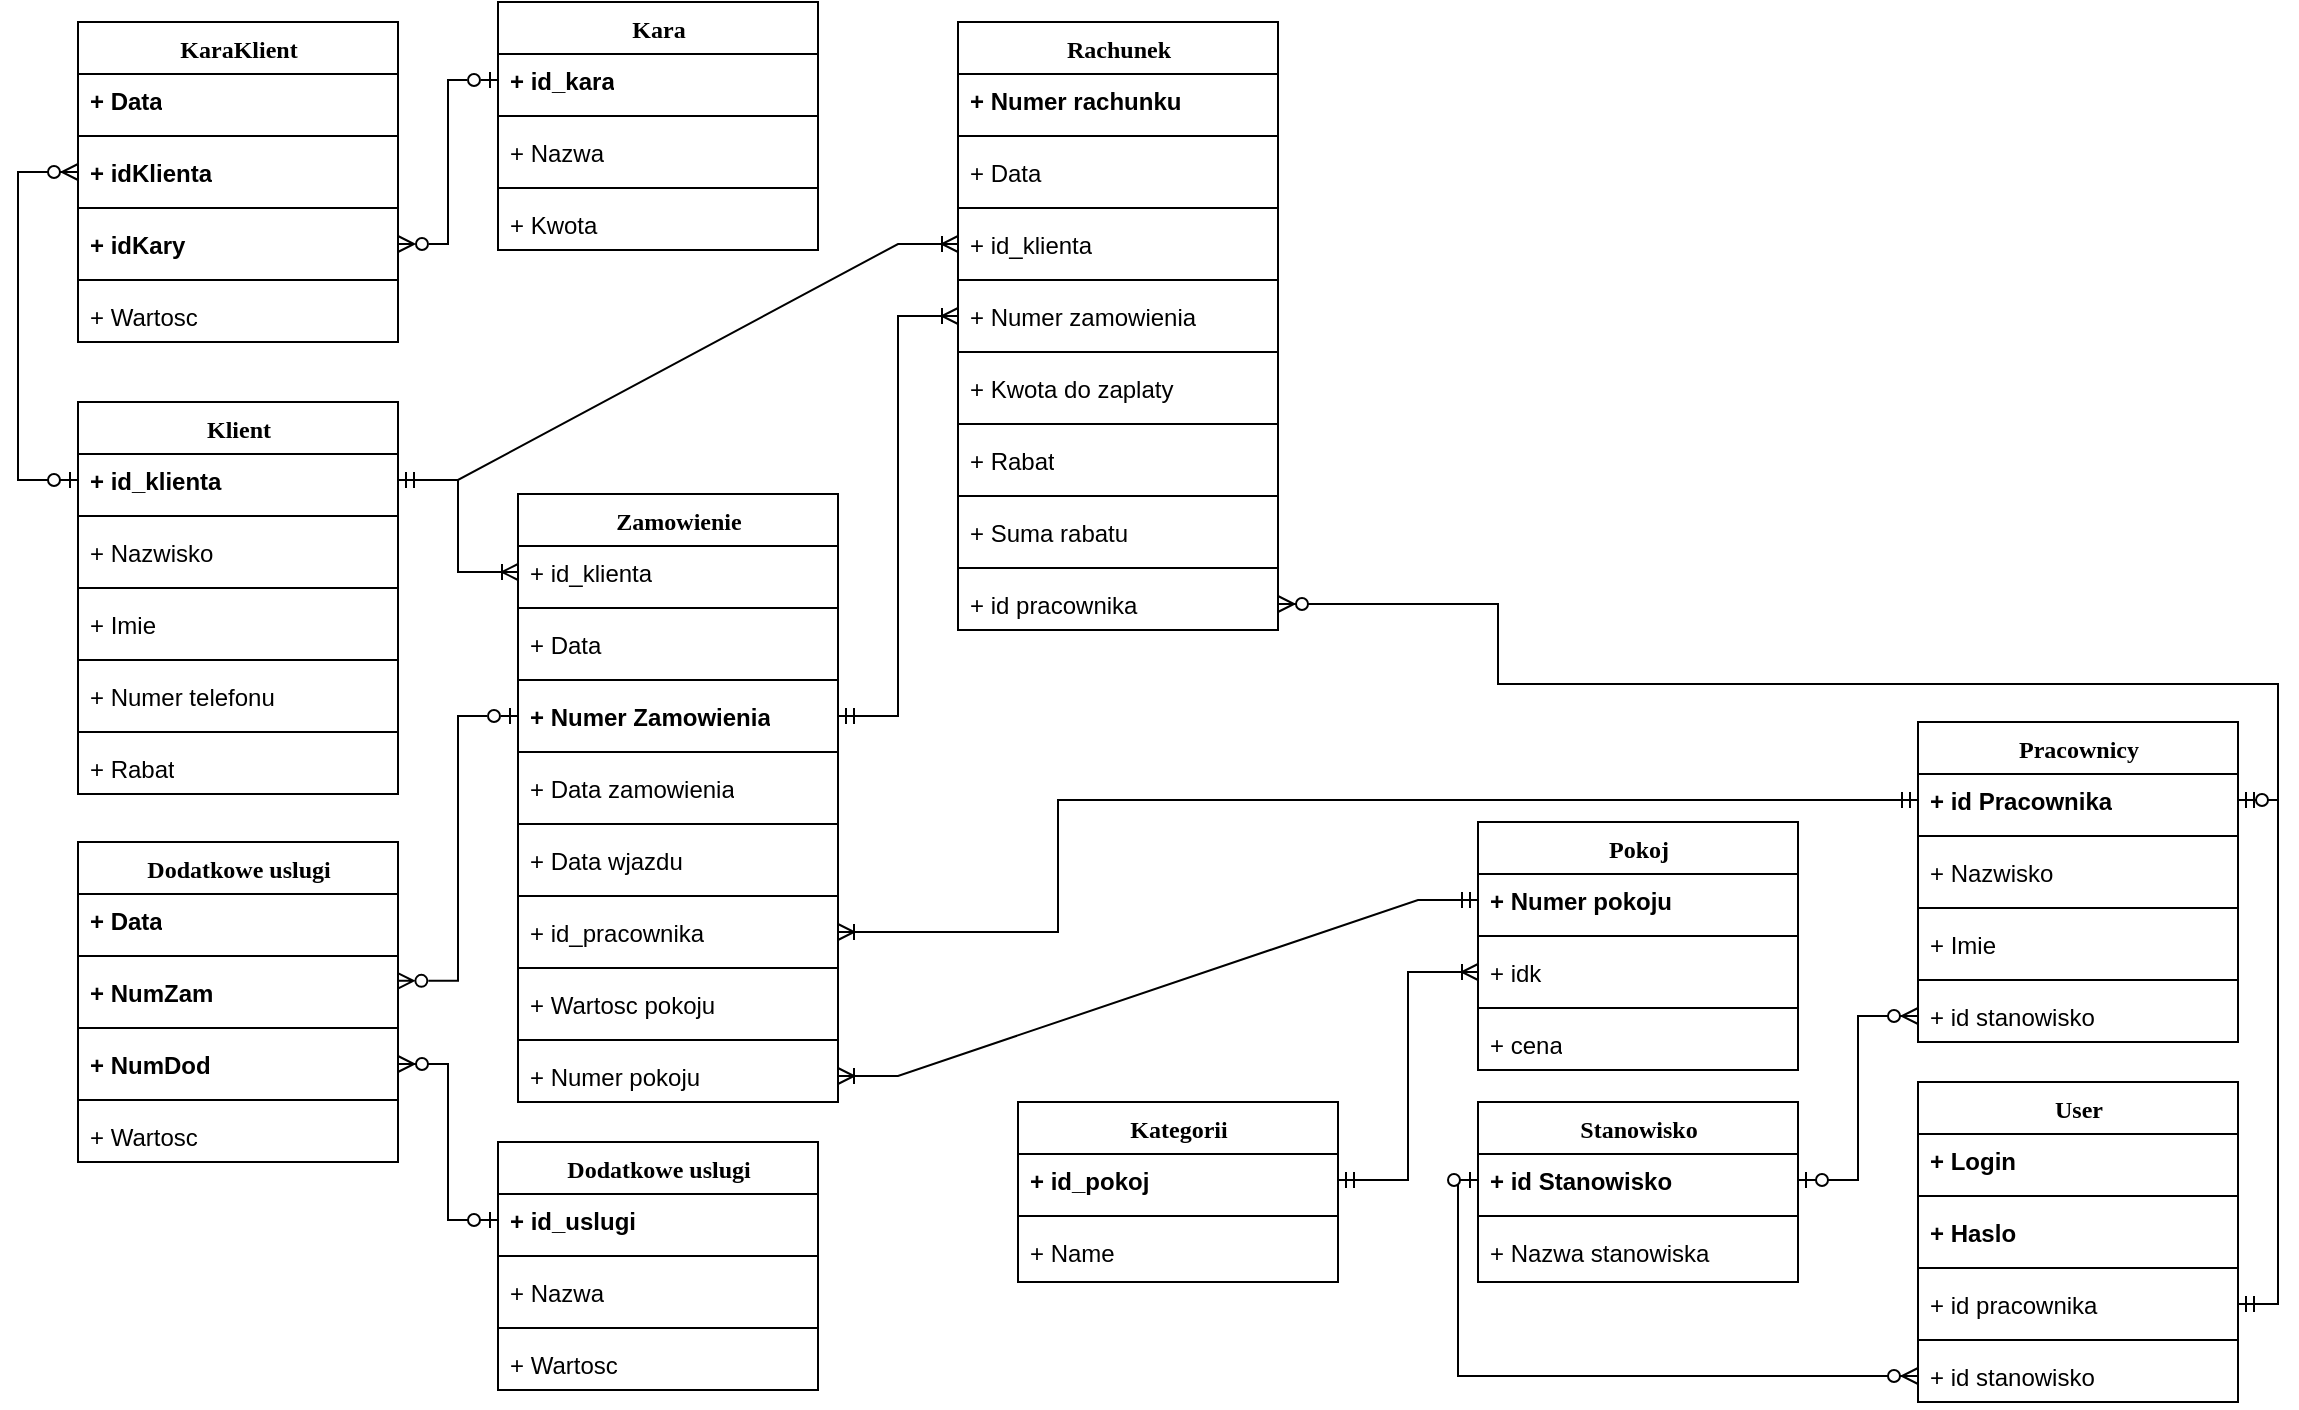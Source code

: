 <mxfile version="20.8.3" type="github">
  <diagram name="Page-1" id="9f46799a-70d6-7492-0946-bef42562c5a5">
    <mxGraphModel dx="2544" dy="796" grid="1" gridSize="10" guides="1" tooltips="1" connect="1" arrows="1" fold="1" page="1" pageScale="1" pageWidth="1100" pageHeight="850" background="none" math="0" shadow="0">
      <root>
        <mxCell id="0" />
        <mxCell id="1" parent="0" />
        <mxCell id="78961159f06e98e8-17" value="Kara" style="swimlane;html=1;fontStyle=1;align=center;verticalAlign=top;childLayout=stackLayout;horizontal=1;startSize=26;horizontalStack=0;resizeParent=1;resizeLast=0;collapsible=1;marginBottom=0;swimlaneFillColor=#ffffff;rounded=0;shadow=0;comic=0;labelBackgroundColor=none;strokeWidth=1;fillColor=none;fontFamily=Verdana;fontSize=12;strokeColor=#000000;" parent="1" vertex="1">
          <mxGeometry x="210" y="170" width="160" height="124" as="geometry" />
        </mxCell>
        <mxCell id="78961159f06e98e8-21" value="&lt;b&gt;+ id_kara&lt;/b&gt;" style="text;html=1;strokeColor=none;fillColor=none;align=left;verticalAlign=top;spacingLeft=4;spacingRight=4;whiteSpace=wrap;overflow=hidden;rotatable=0;points=[[0,0.5],[1,0.5]];portConstraint=eastwest;" parent="78961159f06e98e8-17" vertex="1">
          <mxGeometry y="26" width="160" height="26" as="geometry" />
        </mxCell>
        <mxCell id="Z81TpOneLBkhTf4A3xL6-75" value="" style="line;strokeWidth=1;rotatable=0;dashed=0;labelPosition=right;align=left;verticalAlign=middle;spacingTop=0;spacingLeft=6;points=[];portConstraint=eastwest;strokeColor=#000000;" vertex="1" parent="78961159f06e98e8-17">
          <mxGeometry y="52" width="160" height="10" as="geometry" />
        </mxCell>
        <mxCell id="78961159f06e98e8-23" value="+ Nazwa" style="text;html=1;strokeColor=none;fillColor=none;align=left;verticalAlign=top;spacingLeft=4;spacingRight=4;whiteSpace=wrap;overflow=hidden;rotatable=0;points=[[0,0.5],[1,0.5]];portConstraint=eastwest;" parent="78961159f06e98e8-17" vertex="1">
          <mxGeometry y="62" width="160" height="26" as="geometry" />
        </mxCell>
        <mxCell id="Z81TpOneLBkhTf4A3xL6-76" value="" style="line;strokeWidth=1;rotatable=0;dashed=0;labelPosition=right;align=left;verticalAlign=middle;spacingTop=0;spacingLeft=6;points=[];portConstraint=eastwest;strokeColor=#000000;" vertex="1" parent="78961159f06e98e8-17">
          <mxGeometry y="88" width="160" height="10" as="geometry" />
        </mxCell>
        <mxCell id="78961159f06e98e8-25" value="+ Kwota" style="text;html=1;strokeColor=none;fillColor=none;align=left;verticalAlign=top;spacingLeft=4;spacingRight=4;whiteSpace=wrap;overflow=hidden;rotatable=0;points=[[0,0.5],[1,0.5]];portConstraint=eastwest;" parent="78961159f06e98e8-17" vertex="1">
          <mxGeometry y="98" width="160" height="26" as="geometry" />
        </mxCell>
        <mxCell id="CgKqXJJ97rsR_wPB1YKD-20" value="" style="edgeStyle=orthogonalEdgeStyle;fontSize=12;html=1;endArrow=ERoneToMany;startArrow=ERmandOne;rounded=0;exitX=1;exitY=0.5;exitDx=0;exitDy=0;" parent="1" source="Z81TpOneLBkhTf4A3xL6-35" target="Z81TpOneLBkhTf4A3xL6-78" edge="1">
          <mxGeometry width="100" height="100" relative="1" as="geometry">
            <mxPoint x="370" y="360" as="sourcePoint" />
            <mxPoint x="580" y="540" as="targetPoint" />
          </mxGeometry>
        </mxCell>
        <mxCell id="CgKqXJJ97rsR_wPB1YKD-32" value="" style="edgeStyle=orthogonalEdgeStyle;fontSize=12;html=1;endArrow=ERoneToMany;startArrow=ERmandOne;rounded=0;entryX=0;entryY=0.5;entryDx=0;entryDy=0;exitX=1;exitY=0.5;exitDx=0;exitDy=0;" parent="1" target="Z81TpOneLBkhTf4A3xL6-141" edge="1" source="Z81TpOneLBkhTf4A3xL6-135">
          <mxGeometry width="100" height="100" relative="1" as="geometry">
            <mxPoint x="720" y="480" as="sourcePoint" />
            <mxPoint x="880" y="311" as="targetPoint" />
          </mxGeometry>
        </mxCell>
        <mxCell id="CgKqXJJ97rsR_wPB1YKD-57" value="" style="edgeStyle=elbowEdgeStyle;fontSize=12;html=1;endArrow=ERoneToMany;startArrow=ERmandOne;rounded=0;exitX=1;exitY=0.5;exitDx=0;exitDy=0;entryX=0;entryY=0.5;entryDx=0;entryDy=0;" parent="1" source="Z81TpOneLBkhTf4A3xL6-82" target="Z81TpOneLBkhTf4A3xL6-151" edge="1">
          <mxGeometry width="100" height="100" relative="1" as="geometry">
            <mxPoint x="370" y="330" as="sourcePoint" />
            <mxPoint x="454.24" y="195.411" as="targetPoint" />
          </mxGeometry>
        </mxCell>
        <mxCell id="iCrkDSAGU-y27QONDzIO-8" value="" style="edgeStyle=orthogonalEdgeStyle;fontSize=12;html=1;endArrow=ERzeroToOne;startArrow=ERzeroToMany;rounded=0;exitX=0.998;exitY=0.286;exitDx=0;exitDy=0;entryX=0;entryY=0.5;entryDx=0;entryDy=0;exitPerimeter=0;startFill=0;endFill=0;" parent="1" source="Z81TpOneLBkhTf4A3xL6-60" target="Z81TpOneLBkhTf4A3xL6-82" edge="1">
          <mxGeometry width="100" height="100" relative="1" as="geometry">
            <mxPoint x="250" y="732.5" as="sourcePoint" />
            <mxPoint x="460" y="660" as="targetPoint" />
          </mxGeometry>
        </mxCell>
        <mxCell id="iCrkDSAGU-y27QONDzIO-9" value="" style="edgeStyle=orthogonalEdgeStyle;fontSize=12;html=1;endArrow=ERzeroToMany;startArrow=ERzeroToOne;rounded=0;" parent="1" source="Z81TpOneLBkhTf4A3xL6-55" target="Z81TpOneLBkhTf4A3xL6-61" edge="1">
          <mxGeometry width="100" height="100" relative="1" as="geometry">
            <mxPoint x="30.0" y="610" as="sourcePoint" />
            <mxPoint x="380" y="450" as="targetPoint" />
          </mxGeometry>
        </mxCell>
        <mxCell id="Z81TpOneLBkhTf4A3xL6-17" value="KaraKlient" style="swimlane;html=1;fontStyle=1;align=center;verticalAlign=top;childLayout=stackLayout;horizontal=1;startSize=26;horizontalStack=0;resizeParent=1;resizeLast=0;collapsible=1;marginBottom=0;swimlaneFillColor=#ffffff;rounded=0;shadow=0;comic=0;labelBackgroundColor=none;strokeWidth=1;fillColor=none;fontFamily=Verdana;fontSize=12;strokeColor=#000000;" vertex="1" parent="1">
          <mxGeometry y="180" width="160" height="160" as="geometry" />
        </mxCell>
        <mxCell id="Z81TpOneLBkhTf4A3xL6-18" value="&lt;b&gt;+ Data&lt;/b&gt;" style="text;html=1;strokeColor=none;fillColor=none;align=left;verticalAlign=top;spacingLeft=4;spacingRight=4;whiteSpace=wrap;overflow=hidden;rotatable=0;points=[[0,0.5],[1,0.5]];portConstraint=eastwest;" vertex="1" parent="Z81TpOneLBkhTf4A3xL6-17">
          <mxGeometry y="26" width="160" height="26" as="geometry" />
        </mxCell>
        <mxCell id="Z81TpOneLBkhTf4A3xL6-72" value="" style="line;strokeWidth=1;rotatable=0;dashed=0;labelPosition=right;align=left;verticalAlign=middle;spacingTop=0;spacingLeft=6;points=[];portConstraint=eastwest;strokeColor=#000000;" vertex="1" parent="Z81TpOneLBkhTf4A3xL6-17">
          <mxGeometry y="52" width="160" height="10" as="geometry" />
        </mxCell>
        <mxCell id="Z81TpOneLBkhTf4A3xL6-19" value="&lt;b&gt;+ idKlienta&lt;/b&gt;" style="text;html=1;strokeColor=none;fillColor=none;align=left;verticalAlign=top;spacingLeft=4;spacingRight=4;whiteSpace=wrap;overflow=hidden;rotatable=0;points=[[0,0.5],[1,0.5]];portConstraint=eastwest;" vertex="1" parent="Z81TpOneLBkhTf4A3xL6-17">
          <mxGeometry y="62" width="160" height="26" as="geometry" />
        </mxCell>
        <mxCell id="Z81TpOneLBkhTf4A3xL6-73" value="" style="line;strokeWidth=1;rotatable=0;dashed=0;labelPosition=right;align=left;verticalAlign=middle;spacingTop=0;spacingLeft=6;points=[];portConstraint=eastwest;strokeColor=#000000;" vertex="1" parent="Z81TpOneLBkhTf4A3xL6-17">
          <mxGeometry y="88" width="160" height="10" as="geometry" />
        </mxCell>
        <mxCell id="Z81TpOneLBkhTf4A3xL6-20" value="&lt;b&gt;+ idKary&lt;/b&gt;" style="text;html=1;strokeColor=none;fillColor=none;align=left;verticalAlign=top;spacingLeft=4;spacingRight=4;whiteSpace=wrap;overflow=hidden;rotatable=0;points=[[0,0.5],[1,0.5]];portConstraint=eastwest;" vertex="1" parent="Z81TpOneLBkhTf4A3xL6-17">
          <mxGeometry y="98" width="160" height="26" as="geometry" />
        </mxCell>
        <mxCell id="Z81TpOneLBkhTf4A3xL6-74" value="" style="line;strokeWidth=1;rotatable=0;dashed=0;labelPosition=right;align=left;verticalAlign=middle;spacingTop=0;spacingLeft=6;points=[];portConstraint=eastwest;strokeColor=#000000;" vertex="1" parent="Z81TpOneLBkhTf4A3xL6-17">
          <mxGeometry y="124" width="160" height="10" as="geometry" />
        </mxCell>
        <mxCell id="Z81TpOneLBkhTf4A3xL6-22" value="+ Wartosc" style="text;html=1;strokeColor=none;fillColor=none;align=left;verticalAlign=top;spacingLeft=4;spacingRight=4;whiteSpace=wrap;overflow=hidden;rotatable=0;points=[[0,0.5],[1,0.5]];portConstraint=eastwest;" vertex="1" parent="Z81TpOneLBkhTf4A3xL6-17">
          <mxGeometry y="134" width="160" height="26" as="geometry" />
        </mxCell>
        <mxCell id="Z81TpOneLBkhTf4A3xL6-34" value="Klient" style="swimlane;html=1;fontStyle=1;align=center;verticalAlign=top;childLayout=stackLayout;horizontal=1;startSize=26;horizontalStack=0;resizeParent=1;resizeLast=0;collapsible=1;marginBottom=0;swimlaneFillColor=#ffffff;rounded=0;shadow=0;comic=0;labelBackgroundColor=none;strokeWidth=1;fillColor=none;fontFamily=Verdana;fontSize=12;strokeColor=#000000;" vertex="1" parent="1">
          <mxGeometry y="370" width="160" height="196" as="geometry" />
        </mxCell>
        <mxCell id="Z81TpOneLBkhTf4A3xL6-35" value="&lt;b&gt;+ id_klienta&lt;/b&gt;" style="text;html=1;strokeColor=none;fillColor=none;align=left;verticalAlign=top;spacingLeft=4;spacingRight=4;whiteSpace=wrap;overflow=hidden;rotatable=0;points=[[0,0.5],[1,0.5]];portConstraint=eastwest;" vertex="1" parent="Z81TpOneLBkhTf4A3xL6-34">
          <mxGeometry y="26" width="160" height="26" as="geometry" />
        </mxCell>
        <mxCell id="Z81TpOneLBkhTf4A3xL6-68" value="" style="line;strokeWidth=1;rotatable=0;dashed=0;labelPosition=right;align=left;verticalAlign=middle;spacingTop=0;spacingLeft=6;points=[];portConstraint=eastwest;strokeColor=#000000;" vertex="1" parent="Z81TpOneLBkhTf4A3xL6-34">
          <mxGeometry y="52" width="160" height="10" as="geometry" />
        </mxCell>
        <mxCell id="Z81TpOneLBkhTf4A3xL6-36" value="+ Nazwisko" style="text;html=1;strokeColor=none;fillColor=none;align=left;verticalAlign=top;spacingLeft=4;spacingRight=4;whiteSpace=wrap;overflow=hidden;rotatable=0;points=[[0,0.5],[1,0.5]];portConstraint=eastwest;" vertex="1" parent="Z81TpOneLBkhTf4A3xL6-34">
          <mxGeometry y="62" width="160" height="26" as="geometry" />
        </mxCell>
        <mxCell id="Z81TpOneLBkhTf4A3xL6-69" value="" style="line;strokeWidth=1;rotatable=0;dashed=0;labelPosition=right;align=left;verticalAlign=middle;spacingTop=0;spacingLeft=6;points=[];portConstraint=eastwest;strokeColor=#000000;" vertex="1" parent="Z81TpOneLBkhTf4A3xL6-34">
          <mxGeometry y="88" width="160" height="10" as="geometry" />
        </mxCell>
        <mxCell id="Z81TpOneLBkhTf4A3xL6-37" value="+ Imie" style="text;html=1;strokeColor=none;fillColor=none;align=left;verticalAlign=top;spacingLeft=4;spacingRight=4;whiteSpace=wrap;overflow=hidden;rotatable=0;points=[[0,0.5],[1,0.5]];portConstraint=eastwest;" vertex="1" parent="Z81TpOneLBkhTf4A3xL6-34">
          <mxGeometry y="98" width="160" height="26" as="geometry" />
        </mxCell>
        <mxCell id="Z81TpOneLBkhTf4A3xL6-70" value="" style="line;strokeWidth=1;rotatable=0;dashed=0;labelPosition=right;align=left;verticalAlign=middle;spacingTop=0;spacingLeft=6;points=[];portConstraint=eastwest;strokeColor=#000000;" vertex="1" parent="Z81TpOneLBkhTf4A3xL6-34">
          <mxGeometry y="124" width="160" height="10" as="geometry" />
        </mxCell>
        <mxCell id="Z81TpOneLBkhTf4A3xL6-38" value="+ Numer telefonu" style="text;html=1;strokeColor=none;fillColor=none;align=left;verticalAlign=top;spacingLeft=4;spacingRight=4;whiteSpace=wrap;overflow=hidden;rotatable=0;points=[[0,0.5],[1,0.5]];portConstraint=eastwest;" vertex="1" parent="Z81TpOneLBkhTf4A3xL6-34">
          <mxGeometry y="134" width="160" height="26" as="geometry" />
        </mxCell>
        <mxCell id="Z81TpOneLBkhTf4A3xL6-71" value="" style="line;strokeWidth=1;rotatable=0;dashed=0;labelPosition=right;align=left;verticalAlign=middle;spacingTop=0;spacingLeft=6;points=[];portConstraint=eastwest;strokeColor=#000000;" vertex="1" parent="Z81TpOneLBkhTf4A3xL6-34">
          <mxGeometry y="160" width="160" height="10" as="geometry" />
        </mxCell>
        <mxCell id="Z81TpOneLBkhTf4A3xL6-39" value="+ Rabat" style="text;html=1;strokeColor=none;fillColor=none;align=left;verticalAlign=top;spacingLeft=4;spacingRight=4;whiteSpace=wrap;overflow=hidden;rotatable=0;points=[[0,0.5],[1,0.5]];portConstraint=eastwest;" vertex="1" parent="Z81TpOneLBkhTf4A3xL6-34">
          <mxGeometry y="170" width="160" height="26" as="geometry" />
        </mxCell>
        <mxCell id="Z81TpOneLBkhTf4A3xL6-54" value="Dodatkowe uslugi" style="swimlane;html=1;fontStyle=1;align=center;verticalAlign=top;childLayout=stackLayout;horizontal=1;startSize=26;horizontalStack=0;resizeParent=1;resizeLast=0;collapsible=1;marginBottom=0;swimlaneFillColor=#ffffff;rounded=0;shadow=0;comic=0;labelBackgroundColor=none;strokeWidth=1;fillColor=none;fontFamily=Verdana;fontSize=12;strokeColor=#000000;" vertex="1" parent="1">
          <mxGeometry x="210" y="740" width="160" height="124" as="geometry" />
        </mxCell>
        <mxCell id="Z81TpOneLBkhTf4A3xL6-55" value="&lt;b&gt;+ id_uslugi&lt;/b&gt;" style="text;html=1;strokeColor=none;fillColor=none;align=left;verticalAlign=top;spacingLeft=4;spacingRight=4;whiteSpace=wrap;overflow=hidden;rotatable=0;points=[[0,0.5],[1,0.5]];portConstraint=eastwest;" vertex="1" parent="Z81TpOneLBkhTf4A3xL6-54">
          <mxGeometry y="26" width="160" height="26" as="geometry" />
        </mxCell>
        <mxCell id="Z81TpOneLBkhTf4A3xL6-63" value="" style="line;strokeWidth=1;rotatable=0;dashed=0;labelPosition=right;align=left;verticalAlign=middle;spacingTop=0;spacingLeft=6;points=[];portConstraint=eastwest;strokeColor=#000000;" vertex="1" parent="Z81TpOneLBkhTf4A3xL6-54">
          <mxGeometry y="52" width="160" height="10" as="geometry" />
        </mxCell>
        <mxCell id="Z81TpOneLBkhTf4A3xL6-56" value="+ Nazwa" style="text;html=1;strokeColor=none;fillColor=none;align=left;verticalAlign=top;spacingLeft=4;spacingRight=4;whiteSpace=wrap;overflow=hidden;rotatable=0;points=[[0,0.5],[1,0.5]];portConstraint=eastwest;" vertex="1" parent="Z81TpOneLBkhTf4A3xL6-54">
          <mxGeometry y="62" width="160" height="26" as="geometry" />
        </mxCell>
        <mxCell id="Z81TpOneLBkhTf4A3xL6-64" value="" style="line;strokeWidth=1;rotatable=0;dashed=0;labelPosition=right;align=left;verticalAlign=middle;spacingTop=0;spacingLeft=6;points=[];portConstraint=eastwest;strokeColor=#000000;" vertex="1" parent="Z81TpOneLBkhTf4A3xL6-54">
          <mxGeometry y="88" width="160" height="10" as="geometry" />
        </mxCell>
        <mxCell id="Z81TpOneLBkhTf4A3xL6-57" value="+ Wartosc" style="text;html=1;strokeColor=none;fillColor=none;align=left;verticalAlign=top;spacingLeft=4;spacingRight=4;whiteSpace=wrap;overflow=hidden;rotatable=0;points=[[0,0.5],[1,0.5]];portConstraint=eastwest;" vertex="1" parent="Z81TpOneLBkhTf4A3xL6-54">
          <mxGeometry y="98" width="160" height="26" as="geometry" />
        </mxCell>
        <mxCell id="Z81TpOneLBkhTf4A3xL6-58" value="Dodatkowe uslugi" style="swimlane;html=1;fontStyle=1;align=center;verticalAlign=top;childLayout=stackLayout;horizontal=1;startSize=26;horizontalStack=0;resizeParent=1;resizeLast=0;collapsible=1;marginBottom=0;swimlaneFillColor=#ffffff;rounded=0;shadow=0;comic=0;labelBackgroundColor=none;strokeWidth=1;fillColor=none;fontFamily=Verdana;fontSize=12;strokeColor=#000000;" vertex="1" parent="1">
          <mxGeometry y="590" width="160" height="160" as="geometry" />
        </mxCell>
        <mxCell id="Z81TpOneLBkhTf4A3xL6-59" value="&lt;b&gt;+ Data&lt;/b&gt;" style="text;html=1;strokeColor=none;fillColor=none;align=left;verticalAlign=top;spacingLeft=4;spacingRight=4;whiteSpace=wrap;overflow=hidden;rotatable=0;points=[[0,0.5],[1,0.5]];portConstraint=eastwest;" vertex="1" parent="Z81TpOneLBkhTf4A3xL6-58">
          <mxGeometry y="26" width="160" height="26" as="geometry" />
        </mxCell>
        <mxCell id="Z81TpOneLBkhTf4A3xL6-65" value="" style="line;strokeWidth=1;rotatable=0;dashed=0;labelPosition=right;align=left;verticalAlign=middle;spacingTop=0;spacingLeft=6;points=[];portConstraint=eastwest;strokeColor=#000000;" vertex="1" parent="Z81TpOneLBkhTf4A3xL6-58">
          <mxGeometry y="52" width="160" height="10" as="geometry" />
        </mxCell>
        <mxCell id="Z81TpOneLBkhTf4A3xL6-60" value="&lt;b&gt;+ NumZam&lt;/b&gt;" style="text;html=1;strokeColor=none;fillColor=none;align=left;verticalAlign=top;spacingLeft=4;spacingRight=4;whiteSpace=wrap;overflow=hidden;rotatable=0;points=[[0,0.5],[1,0.5]];portConstraint=eastwest;" vertex="1" parent="Z81TpOneLBkhTf4A3xL6-58">
          <mxGeometry y="62" width="160" height="26" as="geometry" />
        </mxCell>
        <mxCell id="Z81TpOneLBkhTf4A3xL6-66" value="" style="line;strokeWidth=1;rotatable=0;dashed=0;labelPosition=right;align=left;verticalAlign=middle;spacingTop=0;spacingLeft=6;points=[];portConstraint=eastwest;strokeColor=#000000;" vertex="1" parent="Z81TpOneLBkhTf4A3xL6-58">
          <mxGeometry y="88" width="160" height="10" as="geometry" />
        </mxCell>
        <mxCell id="Z81TpOneLBkhTf4A3xL6-61" value="&lt;b&gt;+ NumDod&lt;/b&gt;" style="text;html=1;strokeColor=none;fillColor=none;align=left;verticalAlign=top;spacingLeft=4;spacingRight=4;whiteSpace=wrap;overflow=hidden;rotatable=0;points=[[0,0.5],[1,0.5]];portConstraint=eastwest;" vertex="1" parent="Z81TpOneLBkhTf4A3xL6-58">
          <mxGeometry y="98" width="160" height="26" as="geometry" />
        </mxCell>
        <mxCell id="Z81TpOneLBkhTf4A3xL6-67" value="" style="line;strokeWidth=1;rotatable=0;dashed=0;labelPosition=right;align=left;verticalAlign=middle;spacingTop=0;spacingLeft=6;points=[];portConstraint=eastwest;strokeColor=#000000;" vertex="1" parent="Z81TpOneLBkhTf4A3xL6-58">
          <mxGeometry y="124" width="160" height="10" as="geometry" />
        </mxCell>
        <mxCell id="Z81TpOneLBkhTf4A3xL6-62" value="+ Wartosc" style="text;html=1;strokeColor=none;fillColor=none;align=left;verticalAlign=top;spacingLeft=4;spacingRight=4;whiteSpace=wrap;overflow=hidden;rotatable=0;points=[[0,0.5],[1,0.5]];portConstraint=eastwest;" vertex="1" parent="Z81TpOneLBkhTf4A3xL6-58">
          <mxGeometry y="134" width="160" height="26" as="geometry" />
        </mxCell>
        <mxCell id="Z81TpOneLBkhTf4A3xL6-77" value="Zamowienie" style="swimlane;html=1;fontStyle=1;align=center;verticalAlign=top;childLayout=stackLayout;horizontal=1;startSize=26;horizontalStack=0;resizeParent=1;resizeLast=0;collapsible=1;marginBottom=0;swimlaneFillColor=#ffffff;rounded=0;shadow=0;comic=0;labelBackgroundColor=none;strokeWidth=1;fillColor=none;fontFamily=Verdana;fontSize=12;strokeColor=#000000;" vertex="1" parent="1">
          <mxGeometry x="220" y="416" width="160" height="304" as="geometry" />
        </mxCell>
        <mxCell id="Z81TpOneLBkhTf4A3xL6-78" value="+ id_klienta" style="text;html=1;strokeColor=none;fillColor=none;align=left;verticalAlign=top;spacingLeft=4;spacingRight=4;whiteSpace=wrap;overflow=hidden;rotatable=0;points=[[0,0.5],[1,0.5]];portConstraint=eastwest;" vertex="1" parent="Z81TpOneLBkhTf4A3xL6-77">
          <mxGeometry y="26" width="160" height="26" as="geometry" />
        </mxCell>
        <mxCell id="Z81TpOneLBkhTf4A3xL6-79" value="" style="line;strokeWidth=1;rotatable=0;dashed=0;labelPosition=right;align=left;verticalAlign=middle;spacingTop=0;spacingLeft=6;points=[];portConstraint=eastwest;strokeColor=#000000;" vertex="1" parent="Z81TpOneLBkhTf4A3xL6-77">
          <mxGeometry y="52" width="160" height="10" as="geometry" />
        </mxCell>
        <mxCell id="Z81TpOneLBkhTf4A3xL6-80" value="+ Data" style="text;html=1;strokeColor=none;fillColor=none;align=left;verticalAlign=top;spacingLeft=4;spacingRight=4;whiteSpace=wrap;overflow=hidden;rotatable=0;points=[[0,0.5],[1,0.5]];portConstraint=eastwest;" vertex="1" parent="Z81TpOneLBkhTf4A3xL6-77">
          <mxGeometry y="62" width="160" height="26" as="geometry" />
        </mxCell>
        <mxCell id="Z81TpOneLBkhTf4A3xL6-81" value="" style="line;strokeWidth=1;rotatable=0;dashed=0;labelPosition=right;align=left;verticalAlign=middle;spacingTop=0;spacingLeft=6;points=[];portConstraint=eastwest;strokeColor=#000000;" vertex="1" parent="Z81TpOneLBkhTf4A3xL6-77">
          <mxGeometry y="88" width="160" height="10" as="geometry" />
        </mxCell>
        <mxCell id="Z81TpOneLBkhTf4A3xL6-82" value="&lt;b&gt;+ Numer Zamowienia&lt;/b&gt;" style="text;html=1;strokeColor=none;fillColor=none;align=left;verticalAlign=top;spacingLeft=4;spacingRight=4;whiteSpace=wrap;overflow=hidden;rotatable=0;points=[[0,0.5],[1,0.5]];portConstraint=eastwest;" vertex="1" parent="Z81TpOneLBkhTf4A3xL6-77">
          <mxGeometry y="98" width="160" height="26" as="geometry" />
        </mxCell>
        <mxCell id="Z81TpOneLBkhTf4A3xL6-83" value="" style="line;strokeWidth=1;rotatable=0;dashed=0;labelPosition=right;align=left;verticalAlign=middle;spacingTop=0;spacingLeft=6;points=[];portConstraint=eastwest;strokeColor=#000000;" vertex="1" parent="Z81TpOneLBkhTf4A3xL6-77">
          <mxGeometry y="124" width="160" height="10" as="geometry" />
        </mxCell>
        <mxCell id="Z81TpOneLBkhTf4A3xL6-84" value="+ Data zamowienia" style="text;html=1;strokeColor=none;fillColor=none;align=left;verticalAlign=top;spacingLeft=4;spacingRight=4;whiteSpace=wrap;overflow=hidden;rotatable=0;points=[[0,0.5],[1,0.5]];portConstraint=eastwest;" vertex="1" parent="Z81TpOneLBkhTf4A3xL6-77">
          <mxGeometry y="134" width="160" height="26" as="geometry" />
        </mxCell>
        <mxCell id="Z81TpOneLBkhTf4A3xL6-85" value="" style="line;strokeWidth=1;rotatable=0;dashed=0;labelPosition=right;align=left;verticalAlign=middle;spacingTop=0;spacingLeft=6;points=[];portConstraint=eastwest;strokeColor=#000000;" vertex="1" parent="Z81TpOneLBkhTf4A3xL6-77">
          <mxGeometry y="160" width="160" height="10" as="geometry" />
        </mxCell>
        <mxCell id="Z81TpOneLBkhTf4A3xL6-86" value="+ Data wjazdu" style="text;html=1;strokeColor=none;fillColor=none;align=left;verticalAlign=top;spacingLeft=4;spacingRight=4;whiteSpace=wrap;overflow=hidden;rotatable=0;points=[[0,0.5],[1,0.5]];portConstraint=eastwest;" vertex="1" parent="Z81TpOneLBkhTf4A3xL6-77">
          <mxGeometry y="170" width="160" height="26" as="geometry" />
        </mxCell>
        <mxCell id="Z81TpOneLBkhTf4A3xL6-91" value="" style="line;strokeWidth=1;rotatable=0;dashed=0;labelPosition=right;align=left;verticalAlign=middle;spacingTop=0;spacingLeft=6;points=[];portConstraint=eastwest;strokeColor=#000000;" vertex="1" parent="Z81TpOneLBkhTf4A3xL6-77">
          <mxGeometry y="196" width="160" height="10" as="geometry" />
        </mxCell>
        <mxCell id="Z81TpOneLBkhTf4A3xL6-89" value="+ id_pracownika" style="text;html=1;strokeColor=none;fillColor=none;align=left;verticalAlign=top;spacingLeft=4;spacingRight=4;whiteSpace=wrap;overflow=hidden;rotatable=0;points=[[0,0.5],[1,0.5]];portConstraint=eastwest;" vertex="1" parent="Z81TpOneLBkhTf4A3xL6-77">
          <mxGeometry y="206" width="160" height="26" as="geometry" />
        </mxCell>
        <mxCell id="Z81TpOneLBkhTf4A3xL6-92" value="" style="line;strokeWidth=1;rotatable=0;dashed=0;labelPosition=right;align=left;verticalAlign=middle;spacingTop=0;spacingLeft=6;points=[];portConstraint=eastwest;strokeColor=#000000;" vertex="1" parent="Z81TpOneLBkhTf4A3xL6-77">
          <mxGeometry y="232" width="160" height="10" as="geometry" />
        </mxCell>
        <mxCell id="Z81TpOneLBkhTf4A3xL6-87" value="+ Wartosc pokoju" style="text;html=1;strokeColor=none;fillColor=none;align=left;verticalAlign=top;spacingLeft=4;spacingRight=4;whiteSpace=wrap;overflow=hidden;rotatable=0;points=[[0,0.5],[1,0.5]];portConstraint=eastwest;" vertex="1" parent="Z81TpOneLBkhTf4A3xL6-77">
          <mxGeometry y="242" width="160" height="26" as="geometry" />
        </mxCell>
        <mxCell id="Z81TpOneLBkhTf4A3xL6-93" value="" style="line;strokeWidth=1;rotatable=0;dashed=0;labelPosition=right;align=left;verticalAlign=middle;spacingTop=0;spacingLeft=6;points=[];portConstraint=eastwest;strokeColor=#000000;" vertex="1" parent="Z81TpOneLBkhTf4A3xL6-77">
          <mxGeometry y="268" width="160" height="10" as="geometry" />
        </mxCell>
        <mxCell id="Z81TpOneLBkhTf4A3xL6-90" value="+ Numer pokoju" style="text;html=1;strokeColor=none;fillColor=none;align=left;verticalAlign=top;spacingLeft=4;spacingRight=4;whiteSpace=wrap;overflow=hidden;rotatable=0;points=[[0,0.5],[1,0.5]];portConstraint=eastwest;" vertex="1" parent="Z81TpOneLBkhTf4A3xL6-77">
          <mxGeometry y="278" width="160" height="26" as="geometry" />
        </mxCell>
        <mxCell id="Z81TpOneLBkhTf4A3xL6-101" value="" style="fontSize=12;html=1;endArrow=ERzeroToMany;startArrow=ERzeroToOne;exitX=0;exitY=0.5;exitDx=0;exitDy=0;entryX=0;entryY=0.5;entryDx=0;entryDy=0;rounded=0;edgeStyle=orthogonalEdgeStyle;" edge="1" parent="1" source="Z81TpOneLBkhTf4A3xL6-35" target="Z81TpOneLBkhTf4A3xL6-19">
          <mxGeometry width="100" height="100" relative="1" as="geometry">
            <mxPoint x="200" y="480" as="sourcePoint" />
            <mxPoint x="300" y="380" as="targetPoint" />
            <Array as="points">
              <mxPoint x="-30" y="409" />
              <mxPoint x="-30" y="255" />
            </Array>
          </mxGeometry>
        </mxCell>
        <mxCell id="Z81TpOneLBkhTf4A3xL6-104" value="Stanowisko" style="swimlane;html=1;fontStyle=1;align=center;verticalAlign=top;childLayout=stackLayout;horizontal=1;startSize=26;horizontalStack=0;resizeParent=1;resizeLast=0;collapsible=1;marginBottom=0;swimlaneFillColor=#ffffff;rounded=0;shadow=0;comic=0;labelBackgroundColor=none;strokeWidth=1;fillColor=none;fontFamily=Verdana;fontSize=12;strokeColor=#000000;" vertex="1" parent="1">
          <mxGeometry x="700" y="720" width="160" height="90" as="geometry" />
        </mxCell>
        <mxCell id="Z81TpOneLBkhTf4A3xL6-105" value="&lt;b&gt;+ id Stanowisko&lt;/b&gt;" style="text;html=1;strokeColor=none;fillColor=none;align=left;verticalAlign=top;spacingLeft=4;spacingRight=4;whiteSpace=wrap;overflow=hidden;rotatable=0;points=[[0,0.5],[1,0.5]];portConstraint=eastwest;" vertex="1" parent="Z81TpOneLBkhTf4A3xL6-104">
          <mxGeometry y="26" width="160" height="26" as="geometry" />
        </mxCell>
        <mxCell id="Z81TpOneLBkhTf4A3xL6-106" value="" style="line;strokeWidth=1;rotatable=0;dashed=0;labelPosition=right;align=left;verticalAlign=middle;spacingTop=0;spacingLeft=6;points=[];portConstraint=eastwest;strokeColor=#000000;" vertex="1" parent="Z81TpOneLBkhTf4A3xL6-104">
          <mxGeometry y="52" width="160" height="10" as="geometry" />
        </mxCell>
        <mxCell id="Z81TpOneLBkhTf4A3xL6-107" value="+ Nazwa stanowiska" style="text;html=1;strokeColor=none;fillColor=none;align=left;verticalAlign=top;spacingLeft=4;spacingRight=4;whiteSpace=wrap;overflow=hidden;rotatable=0;points=[[0,0.5],[1,0.5]];portConstraint=eastwest;" vertex="1" parent="Z81TpOneLBkhTf4A3xL6-104">
          <mxGeometry y="62" width="160" height="26" as="geometry" />
        </mxCell>
        <mxCell id="Z81TpOneLBkhTf4A3xL6-110" value="User" style="swimlane;html=1;fontStyle=1;align=center;verticalAlign=top;childLayout=stackLayout;horizontal=1;startSize=26;horizontalStack=0;resizeParent=1;resizeLast=0;collapsible=1;marginBottom=0;swimlaneFillColor=#ffffff;rounded=0;shadow=0;comic=0;labelBackgroundColor=none;strokeWidth=1;fillColor=none;fontFamily=Verdana;fontSize=12;strokeColor=#000000;" vertex="1" parent="1">
          <mxGeometry x="920" y="710" width="160" height="160" as="geometry" />
        </mxCell>
        <mxCell id="Z81TpOneLBkhTf4A3xL6-111" value="&lt;b&gt;+ Login&lt;/b&gt;" style="text;html=1;strokeColor=none;fillColor=none;align=left;verticalAlign=top;spacingLeft=4;spacingRight=4;whiteSpace=wrap;overflow=hidden;rotatable=0;points=[[0,0.5],[1,0.5]];portConstraint=eastwest;" vertex="1" parent="Z81TpOneLBkhTf4A3xL6-110">
          <mxGeometry y="26" width="160" height="26" as="geometry" />
        </mxCell>
        <mxCell id="Z81TpOneLBkhTf4A3xL6-112" value="" style="line;strokeWidth=1;rotatable=0;dashed=0;labelPosition=right;align=left;verticalAlign=middle;spacingTop=0;spacingLeft=6;points=[];portConstraint=eastwest;strokeColor=#000000;" vertex="1" parent="Z81TpOneLBkhTf4A3xL6-110">
          <mxGeometry y="52" width="160" height="10" as="geometry" />
        </mxCell>
        <mxCell id="Z81TpOneLBkhTf4A3xL6-113" value="&lt;b&gt;+ Haslo&lt;/b&gt;" style="text;html=1;strokeColor=none;fillColor=none;align=left;verticalAlign=top;spacingLeft=4;spacingRight=4;whiteSpace=wrap;overflow=hidden;rotatable=0;points=[[0,0.5],[1,0.5]];portConstraint=eastwest;" vertex="1" parent="Z81TpOneLBkhTf4A3xL6-110">
          <mxGeometry y="62" width="160" height="26" as="geometry" />
        </mxCell>
        <mxCell id="Z81TpOneLBkhTf4A3xL6-114" value="" style="line;strokeWidth=1;rotatable=0;dashed=0;labelPosition=right;align=left;verticalAlign=middle;spacingTop=0;spacingLeft=6;points=[];portConstraint=eastwest;strokeColor=#000000;" vertex="1" parent="Z81TpOneLBkhTf4A3xL6-110">
          <mxGeometry y="88" width="160" height="10" as="geometry" />
        </mxCell>
        <mxCell id="Z81TpOneLBkhTf4A3xL6-115" value="+ id pracownika" style="text;html=1;strokeColor=none;fillColor=none;align=left;verticalAlign=top;spacingLeft=4;spacingRight=4;whiteSpace=wrap;overflow=hidden;rotatable=0;points=[[0,0.5],[1,0.5]];portConstraint=eastwest;" vertex="1" parent="Z81TpOneLBkhTf4A3xL6-110">
          <mxGeometry y="98" width="160" height="26" as="geometry" />
        </mxCell>
        <mxCell id="Z81TpOneLBkhTf4A3xL6-116" value="" style="line;strokeWidth=1;rotatable=0;dashed=0;labelPosition=right;align=left;verticalAlign=middle;spacingTop=0;spacingLeft=6;points=[];portConstraint=eastwest;strokeColor=#000000;" vertex="1" parent="Z81TpOneLBkhTf4A3xL6-110">
          <mxGeometry y="124" width="160" height="10" as="geometry" />
        </mxCell>
        <mxCell id="Z81TpOneLBkhTf4A3xL6-117" value="+ id stanowisko" style="text;html=1;strokeColor=none;fillColor=none;align=left;verticalAlign=top;spacingLeft=4;spacingRight=4;whiteSpace=wrap;overflow=hidden;rotatable=0;points=[[0,0.5],[1,0.5]];portConstraint=eastwest;" vertex="1" parent="Z81TpOneLBkhTf4A3xL6-110">
          <mxGeometry y="134" width="160" height="26" as="geometry" />
        </mxCell>
        <mxCell id="Z81TpOneLBkhTf4A3xL6-119" value="Pracownicy" style="swimlane;html=1;fontStyle=1;align=center;verticalAlign=top;childLayout=stackLayout;horizontal=1;startSize=26;horizontalStack=0;resizeParent=1;resizeLast=0;collapsible=1;marginBottom=0;swimlaneFillColor=#ffffff;rounded=0;shadow=0;comic=0;labelBackgroundColor=none;strokeWidth=1;fillColor=none;fontFamily=Verdana;fontSize=12;strokeColor=#000000;" vertex="1" parent="1">
          <mxGeometry x="920" y="530" width="160" height="160" as="geometry" />
        </mxCell>
        <mxCell id="Z81TpOneLBkhTf4A3xL6-120" value="&lt;b&gt;+ id Pracownika&lt;/b&gt;" style="text;html=1;strokeColor=none;fillColor=none;align=left;verticalAlign=top;spacingLeft=4;spacingRight=4;whiteSpace=wrap;overflow=hidden;rotatable=0;points=[[0,0.5],[1,0.5]];portConstraint=eastwest;" vertex="1" parent="Z81TpOneLBkhTf4A3xL6-119">
          <mxGeometry y="26" width="160" height="26" as="geometry" />
        </mxCell>
        <mxCell id="Z81TpOneLBkhTf4A3xL6-121" value="" style="line;strokeWidth=1;rotatable=0;dashed=0;labelPosition=right;align=left;verticalAlign=middle;spacingTop=0;spacingLeft=6;points=[];portConstraint=eastwest;strokeColor=#000000;" vertex="1" parent="Z81TpOneLBkhTf4A3xL6-119">
          <mxGeometry y="52" width="160" height="10" as="geometry" />
        </mxCell>
        <mxCell id="Z81TpOneLBkhTf4A3xL6-122" value="+ Nazwisko" style="text;html=1;strokeColor=none;fillColor=none;align=left;verticalAlign=top;spacingLeft=4;spacingRight=4;whiteSpace=wrap;overflow=hidden;rotatable=0;points=[[0,0.5],[1,0.5]];portConstraint=eastwest;" vertex="1" parent="Z81TpOneLBkhTf4A3xL6-119">
          <mxGeometry y="62" width="160" height="26" as="geometry" />
        </mxCell>
        <mxCell id="Z81TpOneLBkhTf4A3xL6-123" value="" style="line;strokeWidth=1;rotatable=0;dashed=0;labelPosition=right;align=left;verticalAlign=middle;spacingTop=0;spacingLeft=6;points=[];portConstraint=eastwest;strokeColor=#000000;" vertex="1" parent="Z81TpOneLBkhTf4A3xL6-119">
          <mxGeometry y="88" width="160" height="10" as="geometry" />
        </mxCell>
        <mxCell id="Z81TpOneLBkhTf4A3xL6-124" value="+ Imie" style="text;html=1;strokeColor=none;fillColor=none;align=left;verticalAlign=top;spacingLeft=4;spacingRight=4;whiteSpace=wrap;overflow=hidden;rotatable=0;points=[[0,0.5],[1,0.5]];portConstraint=eastwest;" vertex="1" parent="Z81TpOneLBkhTf4A3xL6-119">
          <mxGeometry y="98" width="160" height="26" as="geometry" />
        </mxCell>
        <mxCell id="Z81TpOneLBkhTf4A3xL6-125" value="" style="line;strokeWidth=1;rotatable=0;dashed=0;labelPosition=right;align=left;verticalAlign=middle;spacingTop=0;spacingLeft=6;points=[];portConstraint=eastwest;strokeColor=#000000;" vertex="1" parent="Z81TpOneLBkhTf4A3xL6-119">
          <mxGeometry y="124" width="160" height="10" as="geometry" />
        </mxCell>
        <mxCell id="Z81TpOneLBkhTf4A3xL6-126" value="+ id stanowisko" style="text;html=1;strokeColor=none;fillColor=none;align=left;verticalAlign=top;spacingLeft=4;spacingRight=4;whiteSpace=wrap;overflow=hidden;rotatable=0;points=[[0,0.5],[1,0.5]];portConstraint=eastwest;" vertex="1" parent="Z81TpOneLBkhTf4A3xL6-119">
          <mxGeometry y="134" width="160" height="26" as="geometry" />
        </mxCell>
        <mxCell id="Z81TpOneLBkhTf4A3xL6-127" value="" style="edgeStyle=orthogonalEdgeStyle;fontSize=12;html=1;endArrow=ERmandOne;startArrow=ERmandOne;rounded=0;exitX=1;exitY=0.5;exitDx=0;exitDy=0;entryX=1;entryY=0.5;entryDx=0;entryDy=0;" edge="1" parent="1" source="Z81TpOneLBkhTf4A3xL6-115" target="Z81TpOneLBkhTf4A3xL6-120">
          <mxGeometry width="100" height="100" relative="1" as="geometry">
            <mxPoint x="710" y="700" as="sourcePoint" />
            <mxPoint x="810" y="600" as="targetPoint" />
            <Array as="points">
              <mxPoint x="1100" y="821" />
              <mxPoint x="1100" y="569" />
            </Array>
          </mxGeometry>
        </mxCell>
        <mxCell id="Z81TpOneLBkhTf4A3xL6-129" value="" style="edgeStyle=entityRelationEdgeStyle;fontSize=12;html=1;endArrow=ERzeroToMany;startArrow=ERzeroToOne;rounded=0;exitX=1;exitY=0.5;exitDx=0;exitDy=0;entryX=0;entryY=0.5;entryDx=0;entryDy=0;" edge="1" parent="1" source="Z81TpOneLBkhTf4A3xL6-105" target="Z81TpOneLBkhTf4A3xL6-126">
          <mxGeometry width="100" height="100" relative="1" as="geometry">
            <mxPoint x="710" y="700" as="sourcePoint" />
            <mxPoint x="810" y="600" as="targetPoint" />
          </mxGeometry>
        </mxCell>
        <mxCell id="Z81TpOneLBkhTf4A3xL6-134" value="Kategorii" style="swimlane;html=1;fontStyle=1;align=center;verticalAlign=top;childLayout=stackLayout;horizontal=1;startSize=26;horizontalStack=0;resizeParent=1;resizeLast=0;collapsible=1;marginBottom=0;swimlaneFillColor=#ffffff;rounded=0;shadow=0;comic=0;labelBackgroundColor=none;strokeWidth=1;fillColor=none;fontFamily=Verdana;fontSize=12;strokeColor=#000000;" vertex="1" parent="1">
          <mxGeometry x="470" y="720" width="160" height="90" as="geometry" />
        </mxCell>
        <mxCell id="Z81TpOneLBkhTf4A3xL6-135" value="&lt;b&gt;+ id_pokoj&lt;/b&gt;" style="text;html=1;strokeColor=none;fillColor=none;align=left;verticalAlign=top;spacingLeft=4;spacingRight=4;whiteSpace=wrap;overflow=hidden;rotatable=0;points=[[0,0.5],[1,0.5]];portConstraint=eastwest;" vertex="1" parent="Z81TpOneLBkhTf4A3xL6-134">
          <mxGeometry y="26" width="160" height="26" as="geometry" />
        </mxCell>
        <mxCell id="Z81TpOneLBkhTf4A3xL6-136" value="" style="line;strokeWidth=1;rotatable=0;dashed=0;labelPosition=right;align=left;verticalAlign=middle;spacingTop=0;spacingLeft=6;points=[];portConstraint=eastwest;strokeColor=#000000;" vertex="1" parent="Z81TpOneLBkhTf4A3xL6-134">
          <mxGeometry y="52" width="160" height="10" as="geometry" />
        </mxCell>
        <mxCell id="Z81TpOneLBkhTf4A3xL6-137" value="+ Name" style="text;html=1;strokeColor=none;fillColor=none;align=left;verticalAlign=top;spacingLeft=4;spacingRight=4;whiteSpace=wrap;overflow=hidden;rotatable=0;points=[[0,0.5],[1,0.5]];portConstraint=eastwest;" vertex="1" parent="Z81TpOneLBkhTf4A3xL6-134">
          <mxGeometry y="62" width="160" height="26" as="geometry" />
        </mxCell>
        <mxCell id="Z81TpOneLBkhTf4A3xL6-138" value="Pokoj" style="swimlane;html=1;fontStyle=1;align=center;verticalAlign=top;childLayout=stackLayout;horizontal=1;startSize=26;horizontalStack=0;resizeParent=1;resizeLast=0;collapsible=1;marginBottom=0;swimlaneFillColor=#ffffff;rounded=0;shadow=0;comic=0;labelBackgroundColor=none;strokeWidth=1;fillColor=none;fontFamily=Verdana;fontSize=12;strokeColor=#000000;" vertex="1" parent="1">
          <mxGeometry x="700" y="580" width="160" height="124" as="geometry" />
        </mxCell>
        <mxCell id="Z81TpOneLBkhTf4A3xL6-139" value="&lt;b&gt;+ Numer pokoju&lt;/b&gt;" style="text;html=1;strokeColor=none;fillColor=none;align=left;verticalAlign=top;spacingLeft=4;spacingRight=4;whiteSpace=wrap;overflow=hidden;rotatable=0;points=[[0,0.5],[1,0.5]];portConstraint=eastwest;" vertex="1" parent="Z81TpOneLBkhTf4A3xL6-138">
          <mxGeometry y="26" width="160" height="26" as="geometry" />
        </mxCell>
        <mxCell id="Z81TpOneLBkhTf4A3xL6-140" value="" style="line;strokeWidth=1;rotatable=0;dashed=0;labelPosition=right;align=left;verticalAlign=middle;spacingTop=0;spacingLeft=6;points=[];portConstraint=eastwest;strokeColor=#000000;" vertex="1" parent="Z81TpOneLBkhTf4A3xL6-138">
          <mxGeometry y="52" width="160" height="10" as="geometry" />
        </mxCell>
        <mxCell id="Z81TpOneLBkhTf4A3xL6-141" value="+ idk" style="text;html=1;strokeColor=none;fillColor=none;align=left;verticalAlign=top;spacingLeft=4;spacingRight=4;whiteSpace=wrap;overflow=hidden;rotatable=0;points=[[0,0.5],[1,0.5]];portConstraint=eastwest;" vertex="1" parent="Z81TpOneLBkhTf4A3xL6-138">
          <mxGeometry y="62" width="160" height="26" as="geometry" />
        </mxCell>
        <mxCell id="Z81TpOneLBkhTf4A3xL6-142" value="" style="line;strokeWidth=1;rotatable=0;dashed=0;labelPosition=right;align=left;verticalAlign=middle;spacingTop=0;spacingLeft=6;points=[];portConstraint=eastwest;strokeColor=#000000;" vertex="1" parent="Z81TpOneLBkhTf4A3xL6-138">
          <mxGeometry y="88" width="160" height="10" as="geometry" />
        </mxCell>
        <mxCell id="Z81TpOneLBkhTf4A3xL6-143" value="+ cena" style="text;html=1;strokeColor=none;fillColor=none;align=left;verticalAlign=top;spacingLeft=4;spacingRight=4;whiteSpace=wrap;overflow=hidden;rotatable=0;points=[[0,0.5],[1,0.5]];portConstraint=eastwest;" vertex="1" parent="Z81TpOneLBkhTf4A3xL6-138">
          <mxGeometry y="98" width="160" height="26" as="geometry" />
        </mxCell>
        <mxCell id="Z81TpOneLBkhTf4A3xL6-144" value="Rachunek" style="swimlane;html=1;fontStyle=1;align=center;verticalAlign=top;childLayout=stackLayout;horizontal=1;startSize=26;horizontalStack=0;resizeParent=1;resizeLast=0;collapsible=1;marginBottom=0;swimlaneFillColor=#ffffff;rounded=0;shadow=0;comic=0;labelBackgroundColor=none;strokeWidth=1;fillColor=none;fontFamily=Verdana;fontSize=12;strokeColor=#000000;" vertex="1" parent="1">
          <mxGeometry x="440" y="180" width="160" height="304" as="geometry" />
        </mxCell>
        <mxCell id="Z81TpOneLBkhTf4A3xL6-145" value="&lt;b&gt;+ Numer rachunku&lt;/b&gt;" style="text;html=1;strokeColor=none;fillColor=none;align=left;verticalAlign=top;spacingLeft=4;spacingRight=4;whiteSpace=wrap;overflow=hidden;rotatable=0;points=[[0,0.5],[1,0.5]];portConstraint=eastwest;" vertex="1" parent="Z81TpOneLBkhTf4A3xL6-144">
          <mxGeometry y="26" width="160" height="26" as="geometry" />
        </mxCell>
        <mxCell id="Z81TpOneLBkhTf4A3xL6-146" value="" style="line;strokeWidth=1;rotatable=0;dashed=0;labelPosition=right;align=left;verticalAlign=middle;spacingTop=0;spacingLeft=6;points=[];portConstraint=eastwest;strokeColor=#000000;" vertex="1" parent="Z81TpOneLBkhTf4A3xL6-144">
          <mxGeometry y="52" width="160" height="10" as="geometry" />
        </mxCell>
        <mxCell id="Z81TpOneLBkhTf4A3xL6-147" value="+ Data" style="text;html=1;strokeColor=none;fillColor=none;align=left;verticalAlign=top;spacingLeft=4;spacingRight=4;whiteSpace=wrap;overflow=hidden;rotatable=0;points=[[0,0.5],[1,0.5]];portConstraint=eastwest;" vertex="1" parent="Z81TpOneLBkhTf4A3xL6-144">
          <mxGeometry y="62" width="160" height="26" as="geometry" />
        </mxCell>
        <mxCell id="Z81TpOneLBkhTf4A3xL6-148" value="" style="line;strokeWidth=1;rotatable=0;dashed=0;labelPosition=right;align=left;verticalAlign=middle;spacingTop=0;spacingLeft=6;points=[];portConstraint=eastwest;strokeColor=#000000;" vertex="1" parent="Z81TpOneLBkhTf4A3xL6-144">
          <mxGeometry y="88" width="160" height="10" as="geometry" />
        </mxCell>
        <mxCell id="Z81TpOneLBkhTf4A3xL6-149" value="+ id_klienta" style="text;html=1;strokeColor=none;fillColor=none;align=left;verticalAlign=top;spacingLeft=4;spacingRight=4;whiteSpace=wrap;overflow=hidden;rotatable=0;points=[[0,0.5],[1,0.5]];portConstraint=eastwest;" vertex="1" parent="Z81TpOneLBkhTf4A3xL6-144">
          <mxGeometry y="98" width="160" height="26" as="geometry" />
        </mxCell>
        <mxCell id="Z81TpOneLBkhTf4A3xL6-150" value="" style="line;strokeWidth=1;rotatable=0;dashed=0;labelPosition=right;align=left;verticalAlign=middle;spacingTop=0;spacingLeft=6;points=[];portConstraint=eastwest;strokeColor=#000000;" vertex="1" parent="Z81TpOneLBkhTf4A3xL6-144">
          <mxGeometry y="124" width="160" height="10" as="geometry" />
        </mxCell>
        <mxCell id="Z81TpOneLBkhTf4A3xL6-151" value="+ Numer zamowienia" style="text;html=1;strokeColor=none;fillColor=none;align=left;verticalAlign=top;spacingLeft=4;spacingRight=4;whiteSpace=wrap;overflow=hidden;rotatable=0;points=[[0,0.5],[1,0.5]];portConstraint=eastwest;" vertex="1" parent="Z81TpOneLBkhTf4A3xL6-144">
          <mxGeometry y="134" width="160" height="26" as="geometry" />
        </mxCell>
        <mxCell id="Z81TpOneLBkhTf4A3xL6-152" value="" style="line;strokeWidth=1;rotatable=0;dashed=0;labelPosition=right;align=left;verticalAlign=middle;spacingTop=0;spacingLeft=6;points=[];portConstraint=eastwest;strokeColor=#000000;" vertex="1" parent="Z81TpOneLBkhTf4A3xL6-144">
          <mxGeometry y="160" width="160" height="10" as="geometry" />
        </mxCell>
        <mxCell id="Z81TpOneLBkhTf4A3xL6-153" value="+ Kwota do zaplaty" style="text;html=1;strokeColor=none;fillColor=none;align=left;verticalAlign=top;spacingLeft=4;spacingRight=4;whiteSpace=wrap;overflow=hidden;rotatable=0;points=[[0,0.5],[1,0.5]];portConstraint=eastwest;" vertex="1" parent="Z81TpOneLBkhTf4A3xL6-144">
          <mxGeometry y="170" width="160" height="26" as="geometry" />
        </mxCell>
        <mxCell id="Z81TpOneLBkhTf4A3xL6-154" value="" style="line;strokeWidth=1;rotatable=0;dashed=0;labelPosition=right;align=left;verticalAlign=middle;spacingTop=0;spacingLeft=6;points=[];portConstraint=eastwest;strokeColor=#000000;" vertex="1" parent="Z81TpOneLBkhTf4A3xL6-144">
          <mxGeometry y="196" width="160" height="10" as="geometry" />
        </mxCell>
        <mxCell id="Z81TpOneLBkhTf4A3xL6-155" value="+ Rabat" style="text;html=1;strokeColor=none;fillColor=none;align=left;verticalAlign=top;spacingLeft=4;spacingRight=4;whiteSpace=wrap;overflow=hidden;rotatable=0;points=[[0,0.5],[1,0.5]];portConstraint=eastwest;" vertex="1" parent="Z81TpOneLBkhTf4A3xL6-144">
          <mxGeometry y="206" width="160" height="26" as="geometry" />
        </mxCell>
        <mxCell id="Z81TpOneLBkhTf4A3xL6-156" value="" style="line;strokeWidth=1;rotatable=0;dashed=0;labelPosition=right;align=left;verticalAlign=middle;spacingTop=0;spacingLeft=6;points=[];portConstraint=eastwest;strokeColor=#000000;" vertex="1" parent="Z81TpOneLBkhTf4A3xL6-144">
          <mxGeometry y="232" width="160" height="10" as="geometry" />
        </mxCell>
        <mxCell id="Z81TpOneLBkhTf4A3xL6-157" value="+ Suma rabatu" style="text;html=1;strokeColor=none;fillColor=none;align=left;verticalAlign=top;spacingLeft=4;spacingRight=4;whiteSpace=wrap;overflow=hidden;rotatable=0;points=[[0,0.5],[1,0.5]];portConstraint=eastwest;" vertex="1" parent="Z81TpOneLBkhTf4A3xL6-144">
          <mxGeometry y="242" width="160" height="26" as="geometry" />
        </mxCell>
        <mxCell id="Z81TpOneLBkhTf4A3xL6-158" value="" style="line;strokeWidth=1;rotatable=0;dashed=0;labelPosition=right;align=left;verticalAlign=middle;spacingTop=0;spacingLeft=6;points=[];portConstraint=eastwest;strokeColor=#000000;" vertex="1" parent="Z81TpOneLBkhTf4A3xL6-144">
          <mxGeometry y="268" width="160" height="10" as="geometry" />
        </mxCell>
        <mxCell id="Z81TpOneLBkhTf4A3xL6-159" value="+ id pracownika" style="text;html=1;strokeColor=none;fillColor=none;align=left;verticalAlign=top;spacingLeft=4;spacingRight=4;whiteSpace=wrap;overflow=hidden;rotatable=0;points=[[0,0.5],[1,0.5]];portConstraint=eastwest;" vertex="1" parent="Z81TpOneLBkhTf4A3xL6-144">
          <mxGeometry y="278" width="160" height="26" as="geometry" />
        </mxCell>
        <mxCell id="Z81TpOneLBkhTf4A3xL6-161" value="" style="edgeStyle=orthogonalEdgeStyle;fontSize=12;html=1;endArrow=ERoneToMany;startArrow=ERmandOne;rounded=0;exitX=0;exitY=0.5;exitDx=0;exitDy=0;entryX=1;entryY=0.5;entryDx=0;entryDy=0;startFill=0;endFill=0;" edge="1" parent="1" source="Z81TpOneLBkhTf4A3xL6-120" target="Z81TpOneLBkhTf4A3xL6-89">
          <mxGeometry width="100" height="100" relative="1" as="geometry">
            <mxPoint x="800" y="530" as="sourcePoint" />
            <mxPoint x="900" y="430" as="targetPoint" />
            <Array as="points">
              <mxPoint x="490" y="569" />
              <mxPoint x="490" y="635" />
            </Array>
          </mxGeometry>
        </mxCell>
        <mxCell id="Z81TpOneLBkhTf4A3xL6-168" value="" style="edgeStyle=orthogonalEdgeStyle;fontSize=12;html=1;endArrow=ERzeroToMany;startArrow=ERzeroToOne;rounded=0;exitX=0;exitY=0.5;exitDx=0;exitDy=0;" edge="1" parent="1" source="Z81TpOneLBkhTf4A3xL6-105" target="Z81TpOneLBkhTf4A3xL6-117">
          <mxGeometry width="100" height="100" relative="1" as="geometry">
            <mxPoint x="730" y="820" as="sourcePoint" />
            <mxPoint x="830" y="720" as="targetPoint" />
          </mxGeometry>
        </mxCell>
        <mxCell id="Z81TpOneLBkhTf4A3xL6-169" value="" style="edgeStyle=orthogonalEdgeStyle;fontSize=12;html=1;endArrow=ERzeroToMany;startArrow=ERzeroToOne;rounded=0;exitX=1;exitY=0.5;exitDx=0;exitDy=0;entryX=1;entryY=0.5;entryDx=0;entryDy=0;" edge="1" parent="1" source="Z81TpOneLBkhTf4A3xL6-120" target="Z81TpOneLBkhTf4A3xL6-159">
          <mxGeometry width="100" height="100" relative="1" as="geometry">
            <mxPoint x="530" y="490" as="sourcePoint" />
            <mxPoint x="630" y="390" as="targetPoint" />
            <Array as="points">
              <mxPoint x="1100" y="569" />
              <mxPoint x="1100" y="511" />
              <mxPoint x="710" y="511" />
              <mxPoint x="710" y="471" />
            </Array>
          </mxGeometry>
        </mxCell>
        <mxCell id="Z81TpOneLBkhTf4A3xL6-171" value="" style="edgeStyle=entityRelationEdgeStyle;fontSize=12;html=1;endArrow=ERoneToMany;startArrow=ERmandOne;rounded=0;exitX=1;exitY=0.5;exitDx=0;exitDy=0;entryX=0;entryY=0.5;entryDx=0;entryDy=0;" edge="1" parent="1" source="Z81TpOneLBkhTf4A3xL6-35" target="Z81TpOneLBkhTf4A3xL6-149">
          <mxGeometry width="100" height="100" relative="1" as="geometry">
            <mxPoint x="200" y="480" as="sourcePoint" />
            <mxPoint x="300" y="380" as="targetPoint" />
          </mxGeometry>
        </mxCell>
        <mxCell id="Z81TpOneLBkhTf4A3xL6-172" value="" style="edgeStyle=entityRelationEdgeStyle;fontSize=12;html=1;endArrow=ERoneToMany;startArrow=ERmandOne;rounded=0;exitX=0;exitY=0.5;exitDx=0;exitDy=0;entryX=1;entryY=0.5;entryDx=0;entryDy=0;" edge="1" parent="1" source="Z81TpOneLBkhTf4A3xL6-139" target="Z81TpOneLBkhTf4A3xL6-90">
          <mxGeometry width="100" height="100" relative="1" as="geometry">
            <mxPoint x="520" y="730" as="sourcePoint" />
            <mxPoint x="620" y="630" as="targetPoint" />
          </mxGeometry>
        </mxCell>
        <mxCell id="Z81TpOneLBkhTf4A3xL6-173" value="" style="edgeStyle=orthogonalEdgeStyle;fontSize=12;html=1;endArrow=ERzeroToMany;startArrow=ERzeroToOne;rounded=0;exitX=0;exitY=0.5;exitDx=0;exitDy=0;entryX=1;entryY=0.5;entryDx=0;entryDy=0;startFill=0;endFill=0;" edge="1" parent="1" source="78961159f06e98e8-21" target="Z81TpOneLBkhTf4A3xL6-20">
          <mxGeometry width="100" height="100" relative="1" as="geometry">
            <mxPoint x="190" y="370" as="sourcePoint" />
            <mxPoint x="290" y="270" as="targetPoint" />
          </mxGeometry>
        </mxCell>
      </root>
    </mxGraphModel>
  </diagram>
</mxfile>
